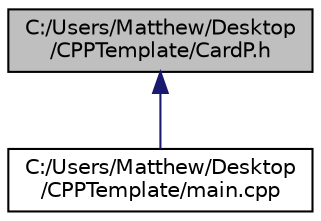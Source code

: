 digraph "C:/Users/Matthew/Desktop/CPPTemplate/CardP.h"
{
  edge [fontname="Helvetica",fontsize="10",labelfontname="Helvetica",labelfontsize="10"];
  node [fontname="Helvetica",fontsize="10",shape=record];
  Node1 [label="C:/Users/Matthew/Desktop\l/CPPTemplate/CardP.h",height=0.2,width=0.4,color="black", fillcolor="grey75", style="filled", fontcolor="black"];
  Node1 -> Node2 [dir="back",color="midnightblue",fontsize="10",style="solid",fontname="Helvetica"];
  Node2 [label="C:/Users/Matthew/Desktop\l/CPPTemplate/main.cpp",height=0.2,width=0.4,color="black", fillcolor="white", style="filled",URL="$main_8cpp.html"];
}
